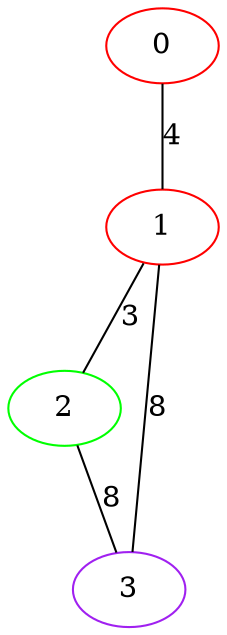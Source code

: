 graph "" {
0 [color=red, weight=1];
1 [color=red, weight=1];
2 [color=green, weight=2];
3 [color=purple, weight=4];
0 -- 1  [key=0, label=4];
1 -- 2  [key=0, label=3];
1 -- 3  [key=0, label=8];
2 -- 3  [key=0, label=8];
}
